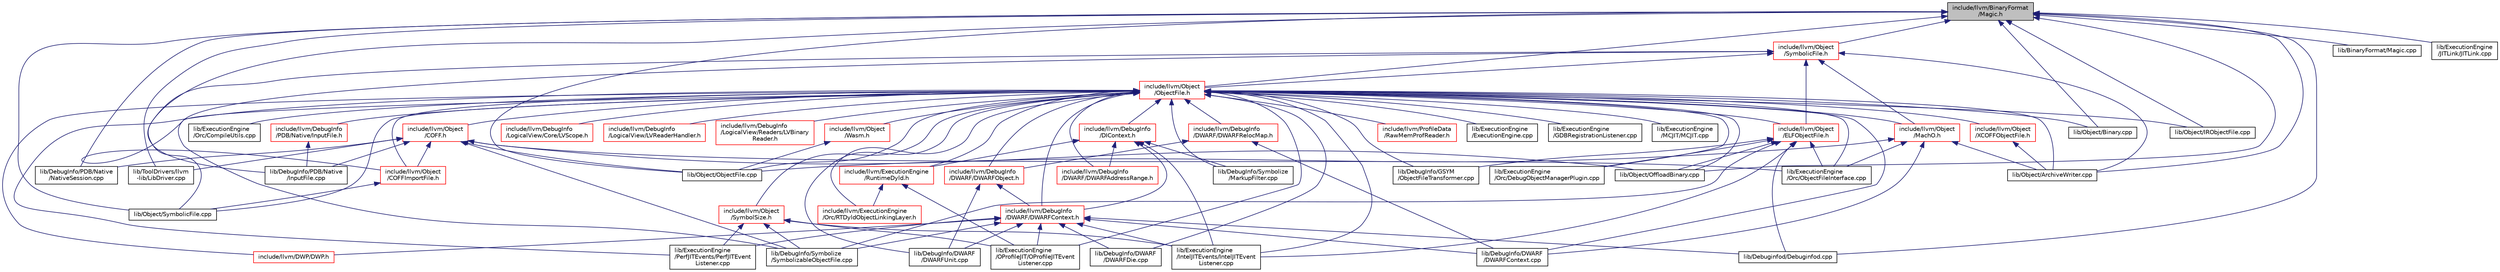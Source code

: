 digraph "include/llvm/BinaryFormat/Magic.h"
{
 // LATEX_PDF_SIZE
  bgcolor="transparent";
  edge [fontname="Helvetica",fontsize="10",labelfontname="Helvetica",labelfontsize="10"];
  node [fontname="Helvetica",fontsize="10",shape=record];
  Node1 [label="include/llvm/BinaryFormat\l/Magic.h",height=0.2,width=0.4,color="black", fillcolor="grey75", style="filled", fontcolor="black",tooltip=" "];
  Node1 -> Node2 [dir="back",color="midnightblue",fontsize="10",style="solid",fontname="Helvetica"];
  Node2 [label="include/llvm/Object\l/ObjectFile.h",height=0.2,width=0.4,color="red",URL="$ObjectFile_8h.html",tooltip=" "];
  Node2 -> Node3 [dir="back",color="midnightblue",fontsize="10",style="solid",fontname="Helvetica"];
  Node3 [label="include/llvm/DebugInfo\l/DIContext.h",height=0.2,width=0.4,color="red",URL="$DIContext_8h.html",tooltip=" "];
  Node3 -> Node4 [dir="back",color="midnightblue",fontsize="10",style="solid",fontname="Helvetica"];
  Node4 [label="include/llvm/DebugInfo\l/DWARF/DWARFAddressRange.h",height=0.2,width=0.4,color="red",URL="$DWARFAddressRange_8h.html",tooltip=" "];
  Node3 -> Node16 [dir="back",color="midnightblue",fontsize="10",style="solid",fontname="Helvetica"];
  Node16 [label="include/llvm/DebugInfo\l/DWARF/DWARFContext.h",height=0.2,width=0.4,color="red",URL="$DWARFContext_8h.html",tooltip=" "];
  Node16 -> Node20 [dir="back",color="midnightblue",fontsize="10",style="solid",fontname="Helvetica"];
  Node20 [label="include/llvm/DWP/DWP.h",height=0.2,width=0.4,color="red",URL="$DWP_8h.html",tooltip=" "];
  Node16 -> Node10 [dir="back",color="midnightblue",fontsize="10",style="solid",fontname="Helvetica"];
  Node10 [label="lib/DebugInfo/DWARF\l/DWARFContext.cpp",height=0.2,width=0.4,color="black",URL="$DWARFContext_8cpp.html",tooltip=" "];
  Node16 -> Node26 [dir="back",color="midnightblue",fontsize="10",style="solid",fontname="Helvetica"];
  Node26 [label="lib/DebugInfo/DWARF\l/DWARFDie.cpp",height=0.2,width=0.4,color="black",URL="$DWARFDie_8cpp.html",tooltip=" "];
  Node16 -> Node12 [dir="back",color="midnightblue",fontsize="10",style="solid",fontname="Helvetica"];
  Node12 [label="lib/DebugInfo/DWARF\l/DWARFUnit.cpp",height=0.2,width=0.4,color="black",URL="$DWARFUnit_8cpp.html",tooltip=" "];
  Node16 -> Node31 [dir="back",color="midnightblue",fontsize="10",style="solid",fontname="Helvetica"];
  Node31 [label="lib/DebugInfo/Symbolize\l/SymbolizableObjectFile.cpp",height=0.2,width=0.4,color="black",URL="$SymbolizableObjectFile_8cpp.html",tooltip=" "];
  Node16 -> Node33 [dir="back",color="midnightblue",fontsize="10",style="solid",fontname="Helvetica"];
  Node33 [label="lib/Debuginfod/Debuginfod.cpp",height=0.2,width=0.4,color="black",URL="$Debuginfod_8cpp.html",tooltip=" "];
  Node16 -> Node35 [dir="back",color="midnightblue",fontsize="10",style="solid",fontname="Helvetica"];
  Node35 [label="lib/ExecutionEngine\l/IntelJITEvents/IntelJITEvent\lListener.cpp",height=0.2,width=0.4,color="black",URL="$IntelJITEventListener_8cpp.html",tooltip=" "];
  Node16 -> Node36 [dir="back",color="midnightblue",fontsize="10",style="solid",fontname="Helvetica"];
  Node36 [label="lib/ExecutionEngine\l/OProfileJIT/OProfileJITEvent\lListener.cpp",height=0.2,width=0.4,color="black",URL="$OProfileJITEventListener_8cpp.html",tooltip=" "];
  Node16 -> Node37 [dir="back",color="midnightblue",fontsize="10",style="solid",fontname="Helvetica"];
  Node37 [label="lib/ExecutionEngine\l/PerfJITEvents/PerfJITEvent\lListener.cpp",height=0.2,width=0.4,color="black",URL="$PerfJITEventListener_8cpp.html",tooltip=" "];
  Node3 -> Node74 [dir="back",color="midnightblue",fontsize="10",style="solid",fontname="Helvetica"];
  Node74 [label="include/llvm/ExecutionEngine\l/RuntimeDyld.h",height=0.2,width=0.4,color="red",URL="$RuntimeDyld_8h.html",tooltip=" "];
  Node74 -> Node76 [dir="back",color="midnightblue",fontsize="10",style="solid",fontname="Helvetica"];
  Node76 [label="include/llvm/ExecutionEngine\l/Orc/RTDyldObjectLinkingLayer.h",height=0.2,width=0.4,color="red",URL="$RTDyldObjectLinkingLayer_8h.html",tooltip=" "];
  Node74 -> Node36 [dir="back",color="midnightblue",fontsize="10",style="solid",fontname="Helvetica"];
  Node3 -> Node73 [dir="back",color="midnightblue",fontsize="10",style="solid",fontname="Helvetica"];
  Node73 [label="lib/DebugInfo/Symbolize\l/MarkupFilter.cpp",height=0.2,width=0.4,color="black",URL="$MarkupFilter_8cpp.html",tooltip=" "];
  Node3 -> Node35 [dir="back",color="midnightblue",fontsize="10",style="solid",fontname="Helvetica"];
  Node2 -> Node4 [dir="back",color="midnightblue",fontsize="10",style="solid",fontname="Helvetica"];
  Node2 -> Node16 [dir="back",color="midnightblue",fontsize="10",style="solid",fontname="Helvetica"];
  Node2 -> Node125 [dir="back",color="midnightblue",fontsize="10",style="solid",fontname="Helvetica"];
  Node125 [label="include/llvm/DebugInfo\l/DWARF/DWARFObject.h",height=0.2,width=0.4,color="red",URL="$DWARFObject_8h.html",tooltip=" "];
  Node125 -> Node16 [dir="back",color="midnightblue",fontsize="10",style="solid",fontname="Helvetica"];
  Node125 -> Node12 [dir="back",color="midnightblue",fontsize="10",style="solid",fontname="Helvetica"];
  Node2 -> Node127 [dir="back",color="midnightblue",fontsize="10",style="solid",fontname="Helvetica"];
  Node127 [label="include/llvm/DebugInfo\l/DWARF/DWARFRelocMap.h",height=0.2,width=0.4,color="red",URL="$DWARFRelocMap_8h.html",tooltip=" "];
  Node127 -> Node125 [dir="back",color="midnightblue",fontsize="10",style="solid",fontname="Helvetica"];
  Node127 -> Node10 [dir="back",color="midnightblue",fontsize="10",style="solid",fontname="Helvetica"];
  Node2 -> Node128 [dir="back",color="midnightblue",fontsize="10",style="solid",fontname="Helvetica"];
  Node128 [label="include/llvm/DebugInfo\l/LogicalView/Core/LVScope.h",height=0.2,width=0.4,color="red",URL="$LVScope_8h.html",tooltip=" "];
  Node2 -> Node131 [dir="back",color="midnightblue",fontsize="10",style="solid",fontname="Helvetica"];
  Node131 [label="include/llvm/DebugInfo\l/LogicalView/LVReaderHandler.h",height=0.2,width=0.4,color="red",URL="$LVReaderHandler_8h.html",tooltip=" "];
  Node2 -> Node132 [dir="back",color="midnightblue",fontsize="10",style="solid",fontname="Helvetica"];
  Node132 [label="include/llvm/DebugInfo\l/LogicalView/Readers/LVBinary\lReader.h",height=0.2,width=0.4,color="red",URL="$LVBinaryReader_8h.html",tooltip=" "];
  Node2 -> Node146 [dir="back",color="midnightblue",fontsize="10",style="solid",fontname="Helvetica"];
  Node146 [label="include/llvm/DebugInfo\l/PDB/Native/InputFile.h",height=0.2,width=0.4,color="red",URL="$InputFile_8h.html",tooltip=" "];
  Node146 -> Node147 [dir="back",color="midnightblue",fontsize="10",style="solid",fontname="Helvetica"];
  Node147 [label="lib/DebugInfo/PDB/Native\l/InputFile.cpp",height=0.2,width=0.4,color="black",URL="$InputFile_8cpp.html",tooltip=" "];
  Node2 -> Node20 [dir="back",color="midnightblue",fontsize="10",style="solid",fontname="Helvetica"];
  Node2 -> Node76 [dir="back",color="midnightblue",fontsize="10",style="solid",fontname="Helvetica"];
  Node2 -> Node74 [dir="back",color="midnightblue",fontsize="10",style="solid",fontname="Helvetica"];
  Node2 -> Node149 [dir="back",color="midnightblue",fontsize="10",style="solid",fontname="Helvetica"];
  Node149 [label="include/llvm/Object\l/COFF.h",height=0.2,width=0.4,color="red",URL="$Object_2COFF_8h.html",tooltip=" "];
  Node149 -> Node153 [dir="back",color="midnightblue",fontsize="10",style="solid",fontname="Helvetica"];
  Node153 [label="include/llvm/Object\l/COFFImportFile.h",height=0.2,width=0.4,color="red",URL="$COFFImportFile_8h.html",tooltip=" "];
  Node153 -> Node158 [dir="back",color="midnightblue",fontsize="10",style="solid",fontname="Helvetica"];
  Node158 [label="lib/Object/SymbolicFile.cpp",height=0.2,width=0.4,color="black",URL="$SymbolicFile_8cpp.html",tooltip=" "];
  Node149 -> Node147 [dir="back",color="midnightblue",fontsize="10",style="solid",fontname="Helvetica"];
  Node149 -> Node160 [dir="back",color="midnightblue",fontsize="10",style="solid",fontname="Helvetica"];
  Node160 [label="lib/DebugInfo/PDB/Native\l/NativeSession.cpp",height=0.2,width=0.4,color="black",URL="$NativeSession_8cpp.html",tooltip=" "];
  Node149 -> Node31 [dir="back",color="midnightblue",fontsize="10",style="solid",fontname="Helvetica"];
  Node149 -> Node92 [dir="back",color="midnightblue",fontsize="10",style="solid",fontname="Helvetica"];
  Node92 [label="lib/ExecutionEngine\l/Orc/ObjectFileInterface.cpp",height=0.2,width=0.4,color="black",URL="$ObjectFileInterface_8cpp.html",tooltip=" "];
  Node149 -> Node173 [dir="back",color="midnightblue",fontsize="10",style="solid",fontname="Helvetica"];
  Node173 [label="lib/Object/ObjectFile.cpp",height=0.2,width=0.4,color="black",URL="$ObjectFile_8cpp.html",tooltip=" "];
  Node149 -> Node174 [dir="back",color="midnightblue",fontsize="10",style="solid",fontname="Helvetica"];
  Node174 [label="lib/Object/OffloadBinary.cpp",height=0.2,width=0.4,color="black",URL="$OffloadBinary_8cpp.html",tooltip=" "];
  Node149 -> Node179 [dir="back",color="midnightblue",fontsize="10",style="solid",fontname="Helvetica"];
  Node179 [label="lib/ToolDrivers/llvm\l-lib/LibDriver.cpp",height=0.2,width=0.4,color="black",URL="$LibDriver_8cpp.html",tooltip=" "];
  Node2 -> Node153 [dir="back",color="midnightblue",fontsize="10",style="solid",fontname="Helvetica"];
  Node2 -> Node180 [dir="back",color="midnightblue",fontsize="10",style="solid",fontname="Helvetica"];
  Node180 [label="include/llvm/Object\l/ELFObjectFile.h",height=0.2,width=0.4,color="red",URL="$ELFObjectFile_8h.html",tooltip=" "];
  Node180 -> Node181 [dir="back",color="midnightblue",fontsize="10",style="solid",fontname="Helvetica"];
  Node181 [label="lib/DebugInfo/GSYM\l/ObjectFileTransformer.cpp",height=0.2,width=0.4,color="black",URL="$ObjectFileTransformer_8cpp.html",tooltip=" "];
  Node180 -> Node31 [dir="back",color="midnightblue",fontsize="10",style="solid",fontname="Helvetica"];
  Node180 -> Node33 [dir="back",color="midnightblue",fontsize="10",style="solid",fontname="Helvetica"];
  Node180 -> Node35 [dir="back",color="midnightblue",fontsize="10",style="solid",fontname="Helvetica"];
  Node180 -> Node187 [dir="back",color="midnightblue",fontsize="10",style="solid",fontname="Helvetica"];
  Node187 [label="lib/ExecutionEngine\l/Orc/DebugObjectManagerPlugin.cpp",height=0.2,width=0.4,color="black",URL="$DebugObjectManagerPlugin_8cpp.html",tooltip=" "];
  Node180 -> Node92 [dir="back",color="midnightblue",fontsize="10",style="solid",fontname="Helvetica"];
  Node180 -> Node174 [dir="back",color="midnightblue",fontsize="10",style="solid",fontname="Helvetica"];
  Node2 -> Node197 [dir="back",color="midnightblue",fontsize="10",style="solid",fontname="Helvetica"];
  Node197 [label="include/llvm/Object\l/MachO.h",height=0.2,width=0.4,color="red",URL="$Object_2MachO_8h.html",tooltip=" "];
  Node197 -> Node10 [dir="back",color="midnightblue",fontsize="10",style="solid",fontname="Helvetica"];
  Node197 -> Node92 [dir="back",color="midnightblue",fontsize="10",style="solid",fontname="Helvetica"];
  Node197 -> Node214 [dir="back",color="midnightblue",fontsize="10",style="solid",fontname="Helvetica"];
  Node214 [label="lib/Object/ArchiveWriter.cpp",height=0.2,width=0.4,color="black",URL="$ArchiveWriter_8cpp.html",tooltip=" "];
  Node197 -> Node173 [dir="back",color="midnightblue",fontsize="10",style="solid",fontname="Helvetica"];
  Node2 -> Node216 [dir="back",color="midnightblue",fontsize="10",style="solid",fontname="Helvetica"];
  Node216 [label="include/llvm/Object\l/SymbolSize.h",height=0.2,width=0.4,color="red",URL="$SymbolSize_8h.html",tooltip=" "];
  Node216 -> Node31 [dir="back",color="midnightblue",fontsize="10",style="solid",fontname="Helvetica"];
  Node216 -> Node35 [dir="back",color="midnightblue",fontsize="10",style="solid",fontname="Helvetica"];
  Node216 -> Node36 [dir="back",color="midnightblue",fontsize="10",style="solid",fontname="Helvetica"];
  Node216 -> Node37 [dir="back",color="midnightblue",fontsize="10",style="solid",fontname="Helvetica"];
  Node2 -> Node217 [dir="back",color="midnightblue",fontsize="10",style="solid",fontname="Helvetica"];
  Node217 [label="include/llvm/Object\l/Wasm.h",height=0.2,width=0.4,color="red",URL="$Object_2Wasm_8h.html",tooltip=" "];
  Node217 -> Node173 [dir="back",color="midnightblue",fontsize="10",style="solid",fontname="Helvetica"];
  Node2 -> Node227 [dir="back",color="midnightblue",fontsize="10",style="solid",fontname="Helvetica"];
  Node227 [label="include/llvm/Object\l/XCOFFObjectFile.h",height=0.2,width=0.4,color="red",URL="$XCOFFObjectFile_8h.html",tooltip=" "];
  Node227 -> Node214 [dir="back",color="midnightblue",fontsize="10",style="solid",fontname="Helvetica"];
  Node2 -> Node71 [dir="back",color="midnightblue",fontsize="10",style="solid",fontname="Helvetica"];
  Node71 [label="include/llvm/ProfileData\l/RawMemProfReader.h",height=0.2,width=0.4,color="red",URL="$RawMemProfReader_8h.html",tooltip=" "];
  Node2 -> Node10 [dir="back",color="midnightblue",fontsize="10",style="solid",fontname="Helvetica"];
  Node2 -> Node26 [dir="back",color="midnightblue",fontsize="10",style="solid",fontname="Helvetica"];
  Node2 -> Node12 [dir="back",color="midnightblue",fontsize="10",style="solid",fontname="Helvetica"];
  Node2 -> Node181 [dir="back",color="midnightblue",fontsize="10",style="solid",fontname="Helvetica"];
  Node2 -> Node73 [dir="back",color="midnightblue",fontsize="10",style="solid",fontname="Helvetica"];
  Node2 -> Node31 [dir="back",color="midnightblue",fontsize="10",style="solid",fontname="Helvetica"];
  Node2 -> Node80 [dir="back",color="midnightblue",fontsize="10",style="solid",fontname="Helvetica"];
  Node80 [label="lib/ExecutionEngine\l/ExecutionEngine.cpp",height=0.2,width=0.4,color="black",URL="$ExecutionEngine_8cpp.html",tooltip=" "];
  Node2 -> Node82 [dir="back",color="midnightblue",fontsize="10",style="solid",fontname="Helvetica"];
  Node82 [label="lib/ExecutionEngine\l/GDBRegistrationListener.cpp",height=0.2,width=0.4,color="black",URL="$GDBRegistrationListener_8cpp.html",tooltip=" "];
  Node2 -> Node35 [dir="back",color="midnightblue",fontsize="10",style="solid",fontname="Helvetica"];
  Node2 -> Node83 [dir="back",color="midnightblue",fontsize="10",style="solid",fontname="Helvetica"];
  Node83 [label="lib/ExecutionEngine\l/MCJIT/MCJIT.cpp",height=0.2,width=0.4,color="black",URL="$MCJIT_8cpp.html",tooltip=" "];
  Node2 -> Node36 [dir="back",color="midnightblue",fontsize="10",style="solid",fontname="Helvetica"];
  Node2 -> Node236 [dir="back",color="midnightblue",fontsize="10",style="solid",fontname="Helvetica"];
  Node236 [label="lib/ExecutionEngine\l/Orc/CompileUtils.cpp",height=0.2,width=0.4,color="black",URL="$CompileUtils_8cpp.html",tooltip=" "];
  Node2 -> Node187 [dir="back",color="midnightblue",fontsize="10",style="solid",fontname="Helvetica"];
  Node2 -> Node92 [dir="back",color="midnightblue",fontsize="10",style="solid",fontname="Helvetica"];
  Node2 -> Node37 [dir="back",color="midnightblue",fontsize="10",style="solid",fontname="Helvetica"];
  Node2 -> Node214 [dir="back",color="midnightblue",fontsize="10",style="solid",fontname="Helvetica"];
  Node2 -> Node200 [dir="back",color="midnightblue",fontsize="10",style="solid",fontname="Helvetica"];
  Node200 [label="lib/Object/Binary.cpp",height=0.2,width=0.4,color="black",URL="$Binary_8cpp.html",tooltip=" "];
  Node2 -> Node239 [dir="back",color="midnightblue",fontsize="10",style="solid",fontname="Helvetica"];
  Node239 [label="lib/Object/IRObjectFile.cpp",height=0.2,width=0.4,color="black",URL="$IRObjectFile_8cpp.html",tooltip=" "];
  Node2 -> Node173 [dir="back",color="midnightblue",fontsize="10",style="solid",fontname="Helvetica"];
  Node2 -> Node174 [dir="back",color="midnightblue",fontsize="10",style="solid",fontname="Helvetica"];
  Node2 -> Node158 [dir="back",color="midnightblue",fontsize="10",style="solid",fontname="Helvetica"];
  Node1 -> Node242 [dir="back",color="midnightblue",fontsize="10",style="solid",fontname="Helvetica"];
  Node242 [label="include/llvm/Object\l/SymbolicFile.h",height=0.2,width=0.4,color="red",URL="$SymbolicFile_8h.html",tooltip=" "];
  Node242 -> Node153 [dir="back",color="midnightblue",fontsize="10",style="solid",fontname="Helvetica"];
  Node242 -> Node180 [dir="back",color="midnightblue",fontsize="10",style="solid",fontname="Helvetica"];
  Node242 -> Node197 [dir="back",color="midnightblue",fontsize="10",style="solid",fontname="Helvetica"];
  Node242 -> Node2 [dir="back",color="midnightblue",fontsize="10",style="solid",fontname="Helvetica"];
  Node242 -> Node214 [dir="back",color="midnightblue",fontsize="10",style="solid",fontname="Helvetica"];
  Node242 -> Node158 [dir="back",color="midnightblue",fontsize="10",style="solid",fontname="Helvetica"];
  Node1 -> Node265 [dir="back",color="midnightblue",fontsize="10",style="solid",fontname="Helvetica"];
  Node265 [label="lib/BinaryFormat/Magic.cpp",height=0.2,width=0.4,color="black",URL="$Magic_8cpp.html",tooltip=" "];
  Node1 -> Node147 [dir="back",color="midnightblue",fontsize="10",style="solid",fontname="Helvetica"];
  Node1 -> Node160 [dir="back",color="midnightblue",fontsize="10",style="solid",fontname="Helvetica"];
  Node1 -> Node33 [dir="back",color="midnightblue",fontsize="10",style="solid",fontname="Helvetica"];
  Node1 -> Node266 [dir="back",color="midnightblue",fontsize="10",style="solid",fontname="Helvetica"];
  Node266 [label="lib/ExecutionEngine\l/JITLink/JITLink.cpp",height=0.2,width=0.4,color="black",URL="$JITLink_8cpp.html",tooltip=" "];
  Node1 -> Node214 [dir="back",color="midnightblue",fontsize="10",style="solid",fontname="Helvetica"];
  Node1 -> Node200 [dir="back",color="midnightblue",fontsize="10",style="solid",fontname="Helvetica"];
  Node1 -> Node239 [dir="back",color="midnightblue",fontsize="10",style="solid",fontname="Helvetica"];
  Node1 -> Node173 [dir="back",color="midnightblue",fontsize="10",style="solid",fontname="Helvetica"];
  Node1 -> Node174 [dir="back",color="midnightblue",fontsize="10",style="solid",fontname="Helvetica"];
  Node1 -> Node158 [dir="back",color="midnightblue",fontsize="10",style="solid",fontname="Helvetica"];
  Node1 -> Node179 [dir="back",color="midnightblue",fontsize="10",style="solid",fontname="Helvetica"];
}
